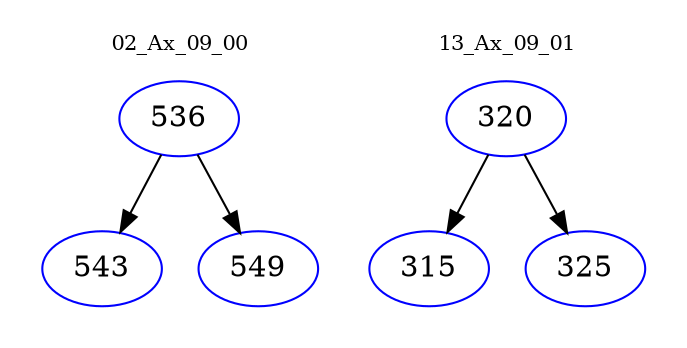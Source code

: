 digraph{
subgraph cluster_0 {
color = white
label = "02_Ax_09_00";
fontsize=10;
T0_536 [label="536", color="blue"]
T0_536 -> T0_543 [color="black"]
T0_543 [label="543", color="blue"]
T0_536 -> T0_549 [color="black"]
T0_549 [label="549", color="blue"]
}
subgraph cluster_1 {
color = white
label = "13_Ax_09_01";
fontsize=10;
T1_320 [label="320", color="blue"]
T1_320 -> T1_315 [color="black"]
T1_315 [label="315", color="blue"]
T1_320 -> T1_325 [color="black"]
T1_325 [label="325", color="blue"]
}
}
